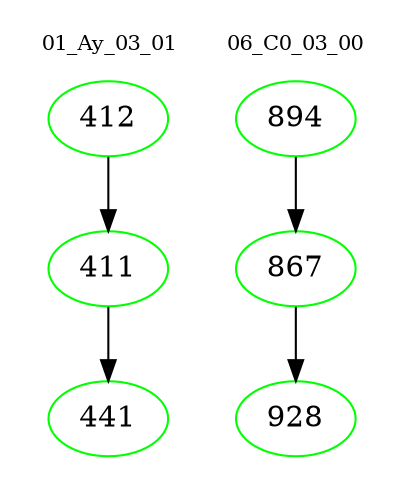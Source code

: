 digraph{
subgraph cluster_0 {
color = white
label = "01_Ay_03_01";
fontsize=10;
T0_412 [label="412", color="green"]
T0_412 -> T0_411 [color="black"]
T0_411 [label="411", color="green"]
T0_411 -> T0_441 [color="black"]
T0_441 [label="441", color="green"]
}
subgraph cluster_1 {
color = white
label = "06_C0_03_00";
fontsize=10;
T1_894 [label="894", color="green"]
T1_894 -> T1_867 [color="black"]
T1_867 [label="867", color="green"]
T1_867 -> T1_928 [color="black"]
T1_928 [label="928", color="green"]
}
}
